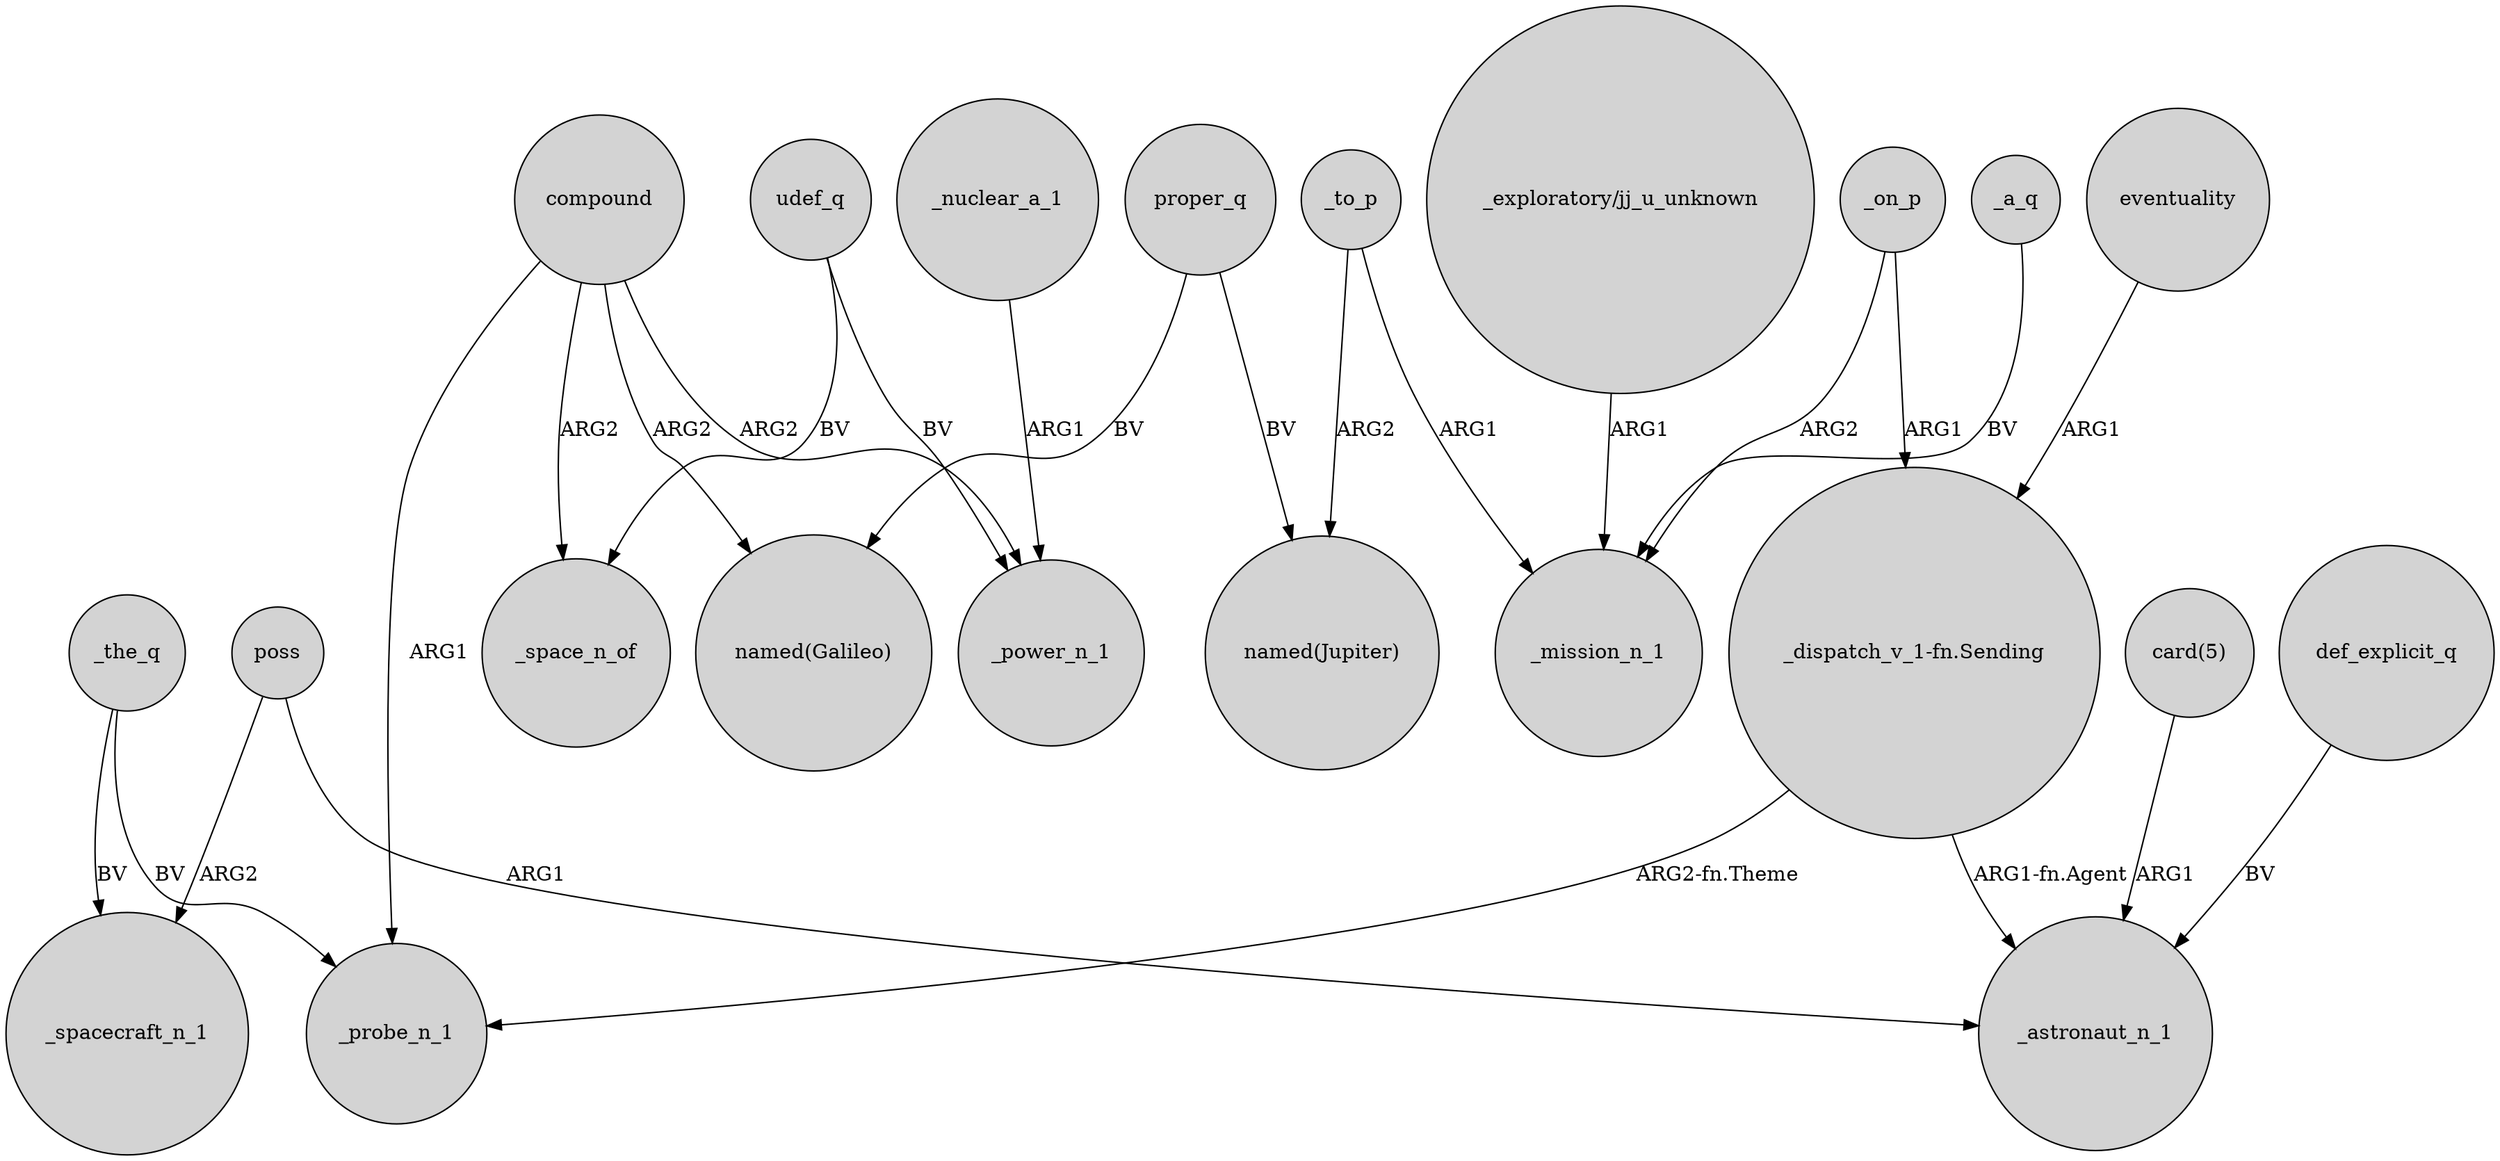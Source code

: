 digraph {
	node [shape=circle style=filled]
	_the_q -> _spacecraft_n_1 [label=BV]
	compound -> _space_n_of [label=ARG2]
	"_exploratory/jj_u_unknown" -> _mission_n_1 [label=ARG1]
	_on_p -> "_dispatch_v_1-fn.Sending" [label=ARG1]
	"card(5)" -> _astronaut_n_1 [label=ARG1]
	compound -> _probe_n_1 [label=ARG1]
	_nuclear_a_1 -> _power_n_1 [label=ARG1]
	udef_q -> _space_n_of [label=BV]
	poss -> _spacecraft_n_1 [label=ARG2]
	proper_q -> "named(Galileo)" [label=BV]
	compound -> _power_n_1 [label=ARG2]
	eventuality -> "_dispatch_v_1-fn.Sending" [label=ARG1]
	"_dispatch_v_1-fn.Sending" -> _probe_n_1 [label="ARG2-fn.Theme"]
	_the_q -> _probe_n_1 [label=BV]
	_to_p -> _mission_n_1 [label=ARG1]
	poss -> _astronaut_n_1 [label=ARG1]
	def_explicit_q -> _astronaut_n_1 [label=BV]
	udef_q -> _power_n_1 [label=BV]
	_on_p -> _mission_n_1 [label=ARG2]
	_a_q -> _mission_n_1 [label=BV]
	_to_p -> "named(Jupiter)" [label=ARG2]
	compound -> "named(Galileo)" [label=ARG2]
	"_dispatch_v_1-fn.Sending" -> _astronaut_n_1 [label="ARG1-fn.Agent"]
	proper_q -> "named(Jupiter)" [label=BV]
}
